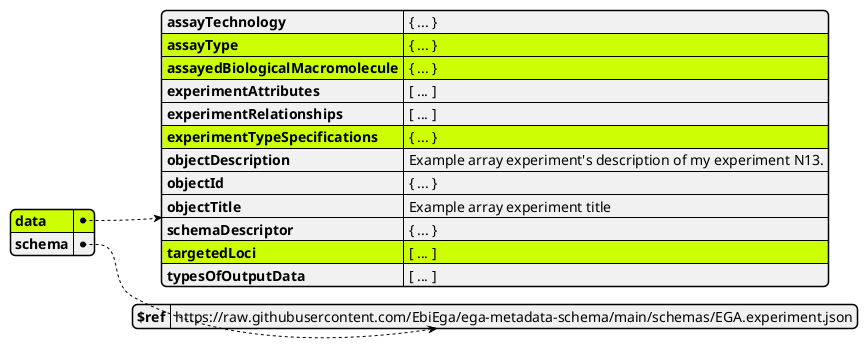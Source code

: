 @startjson
#highlight "data" / "assayType" / "termId"
#highlight "data" / "assayedBiologicalMacromolecule" / "termId"
#highlight "data" / "experimentTypeSpecifications" / "arrayExperiment" / "arrayLabels" / "0" / "arrayLabelIdentifier" / "termId"
#highlight "data" / "experimentTypeSpecifications" / "arrayExperiment" / "arrayLabels" / "1" / "arrayLabelIdentifier" / "termId"
#highlight "data" / "targetedLoci" / "0" / "lociDescriptor" / "0" / "geneDescriptor" / "geneIdentifier" / "termId"
#highlight "data" / "targetedLoci" / "0" / "lociDescriptor" / "1" / "genomicSequenceDescriptor" / "assemblyDescriptor" / "ncbiAssembly" / "termId"
#highlight "data" / "targetedLoci" / "0" / "lociDescriptor" / "1" / "genomicSequenceDescriptor" / "assemblyDescriptor" / "ncbiAssemblyUnit" / "termId"
#highlight "data" / "targetedLoci" / "0" / "lociDescriptor" / "2" / "locusExternalReference" / "objectExternalAccessionIdentifier" / "termId"
#highlight "data" / "targetedLoci" / "0" / "organismDescriptor" / "organismTaxon" / "termId"
#highlight "data"
#highlight "data" / "assayType"
#highlight "data" / "assayedBiologicalMacromolecule"
#highlight "data" / "experimentTypeSpecifications"
#highlight "data" / "experimentTypeSpecifications" / "arrayExperiment"
#highlight "data" / "experimentTypeSpecifications" / "arrayExperiment" / "arrayLabels"
#highlight "data" / "experimentTypeSpecifications" / "arrayExperiment" / "arrayLabels" / "0"
#highlight "data" / "experimentTypeSpecifications" / "arrayExperiment" / "arrayLabels" / "0" / "arrayLabelIdentifier"
#highlight "data" / "experimentTypeSpecifications" / "arrayExperiment" / "arrayLabels" / "1"
#highlight "data" / "experimentTypeSpecifications" / "arrayExperiment" / "arrayLabels" / "1" / "arrayLabelIdentifier"
#highlight "data" / "targetedLoci"
#highlight "data" / "targetedLoci" / "0"
#highlight "data" / "targetedLoci" / "0" / "lociDescriptor"
#highlight "data" / "targetedLoci" / "0" / "lociDescriptor" / "0"
#highlight "data" / "targetedLoci" / "0" / "lociDescriptor" / "0" / "geneDescriptor"
#highlight "data" / "targetedLoci" / "0" / "lociDescriptor" / "0" / "geneDescriptor" / "geneIdentifier"
#highlight "data" / "targetedLoci" / "0" / "lociDescriptor" / "1"
#highlight "data" / "targetedLoci" / "0" / "lociDescriptor" / "1" / "genomicSequenceDescriptor"
#highlight "data" / "targetedLoci" / "0" / "lociDescriptor" / "1" / "genomicSequenceDescriptor" / "assemblyDescriptor"
#highlight "data" / "targetedLoci" / "0" / "lociDescriptor" / "1" / "genomicSequenceDescriptor" / "assemblyDescriptor" / "ncbiAssembly"
#highlight "data" / "targetedLoci" / "0" / "lociDescriptor" / "1" / "genomicSequenceDescriptor" / "assemblyDescriptor" / "ncbiAssemblyUnit"
#highlight "data" / "targetedLoci" / "0" / "lociDescriptor" / "2"
#highlight "data" / "targetedLoci" / "0" / "lociDescriptor" / "2" / "locusExternalReference"
#highlight "data" / "targetedLoci" / "0" / "lociDescriptor" / "2" / "locusExternalReference" / "objectExternalAccessionIdentifier"
#highlight "data" / "targetedLoci" / "0" / "organismDescriptor"
#highlight "data" / "targetedLoci" / "0" / "organismDescriptor" / "organismTaxon"

{
    "data": {
        "assayTechnology": "{ ... }",
        "assayType": "{ ... }",
        "assayedBiologicalMacromolecule": "{ ... }",
        "experimentAttributes": "[ ... ]",
        "experimentRelationships": "[ ... ]",
        "experimentTypeSpecifications": "{ ... }",
        "objectDescription": "Example array experiment's description of my experiment N13.",
        "objectId": "{ ... }",
        "objectTitle": "Example array experiment title",
        "schemaDescriptor": "{ ... }",
        "targetedLoci": "[ ... ]",
        "typesOfOutputData": "[ ... ]"
    },
    "schema": {
        "$ref": "https://raw.githubusercontent.com/EbiEga/ega-metadata-schema/main/schemas/EGA.experiment.json"
    }
}
@endjson